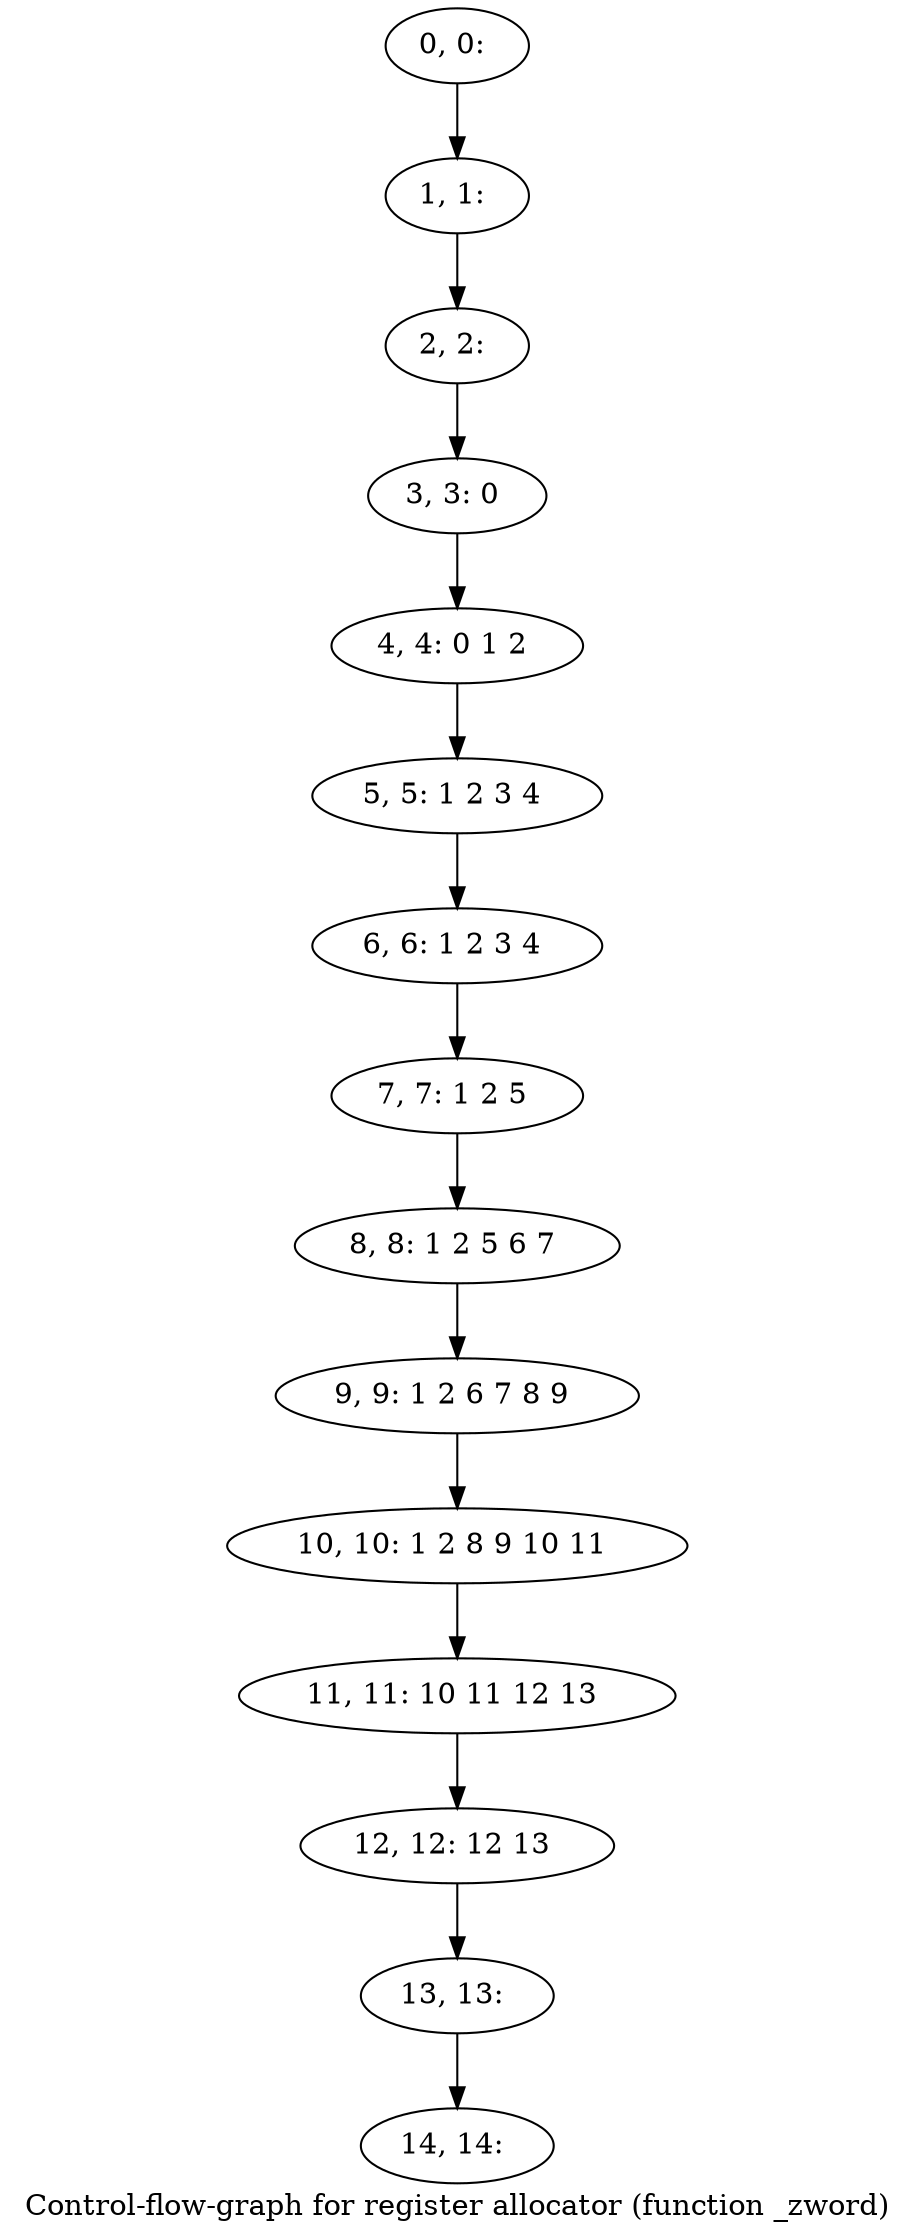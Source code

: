 digraph G {
graph [label="Control-flow-graph for register allocator (function _zword)"]
0[label="0, 0: "];
1[label="1, 1: "];
2[label="2, 2: "];
3[label="3, 3: 0 "];
4[label="4, 4: 0 1 2 "];
5[label="5, 5: 1 2 3 4 "];
6[label="6, 6: 1 2 3 4 "];
7[label="7, 7: 1 2 5 "];
8[label="8, 8: 1 2 5 6 7 "];
9[label="9, 9: 1 2 6 7 8 9 "];
10[label="10, 10: 1 2 8 9 10 11 "];
11[label="11, 11: 10 11 12 13 "];
12[label="12, 12: 12 13 "];
13[label="13, 13: "];
14[label="14, 14: "];
0->1 ;
1->2 ;
2->3 ;
3->4 ;
4->5 ;
5->6 ;
6->7 ;
7->8 ;
8->9 ;
9->10 ;
10->11 ;
11->12 ;
12->13 ;
13->14 ;
}
